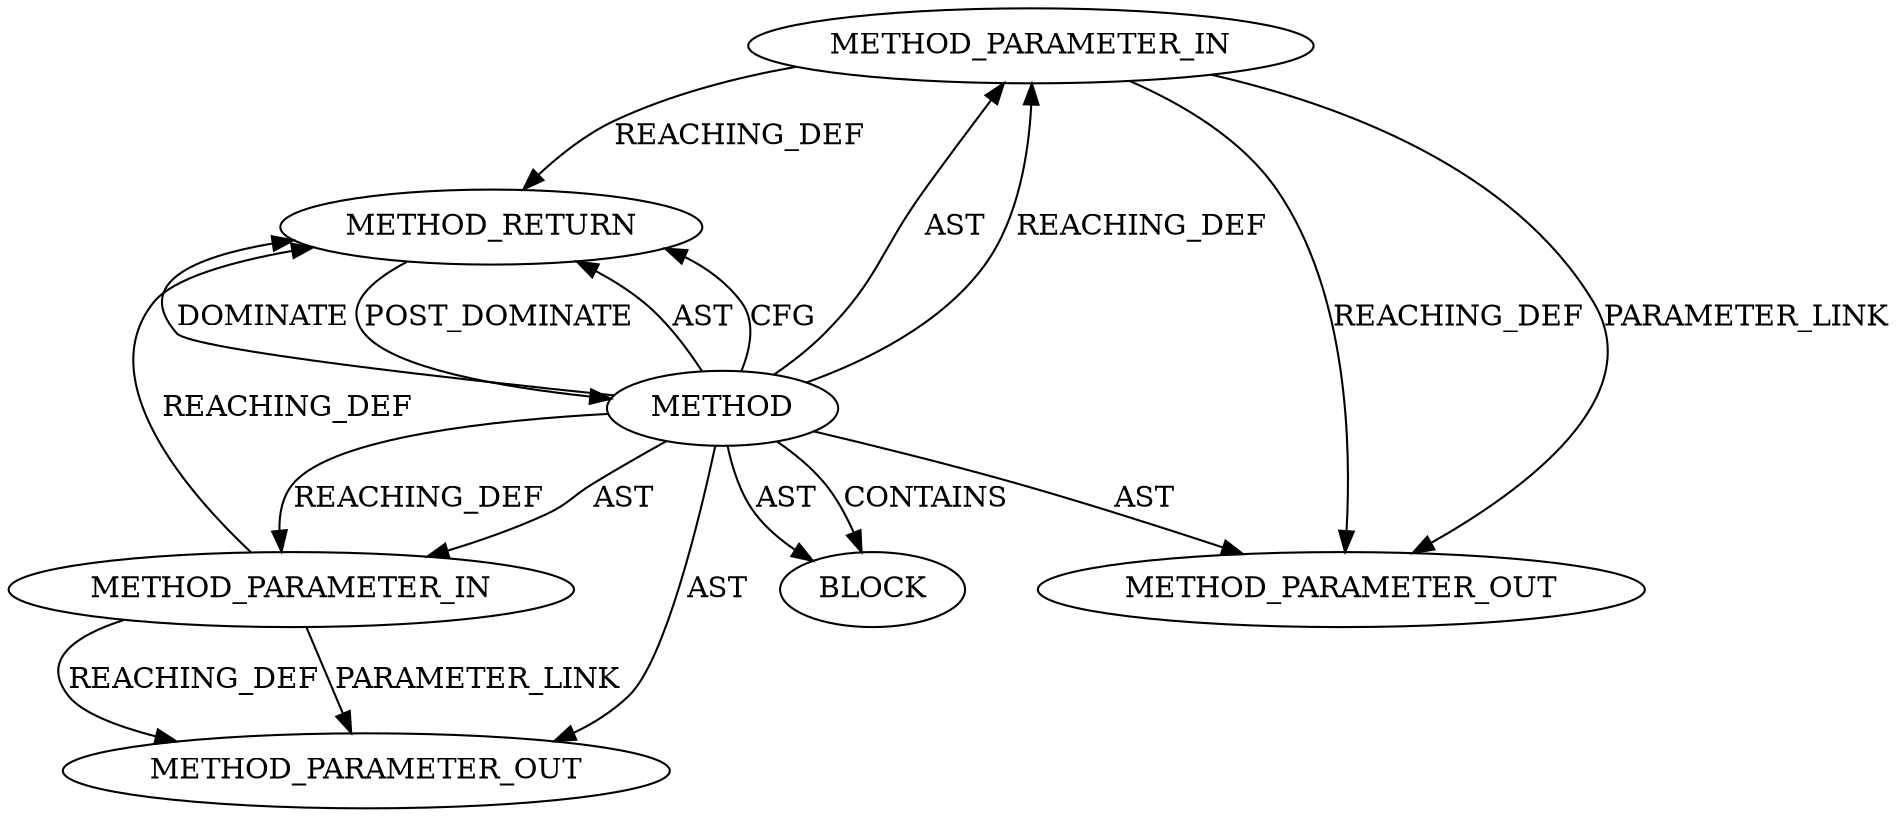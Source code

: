 digraph {
  26782 [label=METHOD_PARAMETER_IN ORDER=2 CODE="p2" IS_VARIADIC=false TYPE_FULL_NAME="ANY" EVALUATION_STRATEGY="BY_VALUE" INDEX=2 NAME="p2"]
  27710 [label=METHOD_PARAMETER_OUT ORDER=1 CODE="p1" IS_VARIADIC=false TYPE_FULL_NAME="ANY" EVALUATION_STRATEGY="BY_VALUE" INDEX=1 NAME="p1"]
  26780 [label=METHOD AST_PARENT_TYPE="NAMESPACE_BLOCK" AST_PARENT_FULL_NAME="<global>" ORDER=0 CODE="<empty>" FULL_NAME="EVP_MD_CTX_set_flags" IS_EXTERNAL=true FILENAME="<empty>" SIGNATURE="" NAME="EVP_MD_CTX_set_flags"]
  26783 [label=BLOCK ORDER=1 ARGUMENT_INDEX=1 CODE="<empty>" TYPE_FULL_NAME="ANY"]
  26784 [label=METHOD_RETURN ORDER=2 CODE="RET" TYPE_FULL_NAME="ANY" EVALUATION_STRATEGY="BY_VALUE"]
  27711 [label=METHOD_PARAMETER_OUT ORDER=2 CODE="p2" IS_VARIADIC=false TYPE_FULL_NAME="ANY" EVALUATION_STRATEGY="BY_VALUE" INDEX=2 NAME="p2"]
  26781 [label=METHOD_PARAMETER_IN ORDER=1 CODE="p1" IS_VARIADIC=false TYPE_FULL_NAME="ANY" EVALUATION_STRATEGY="BY_VALUE" INDEX=1 NAME="p1"]
  26780 -> 26783 [label=CONTAINS ]
  26780 -> 26781 [label=REACHING_DEF VARIABLE=""]
  26780 -> 26784 [label=AST ]
  26782 -> 27711 [label=REACHING_DEF VARIABLE="p2"]
  26780 -> 27711 [label=AST ]
  26784 -> 26780 [label=POST_DOMINATE ]
  26781 -> 27710 [label=REACHING_DEF VARIABLE="p1"]
  26781 -> 27710 [label=PARAMETER_LINK ]
  26780 -> 26781 [label=AST ]
  26780 -> 26784 [label=CFG ]
  26781 -> 26784 [label=REACHING_DEF VARIABLE="p1"]
  26780 -> 27710 [label=AST ]
  26780 -> 26782 [label=AST ]
  26780 -> 26784 [label=DOMINATE ]
  26782 -> 27711 [label=PARAMETER_LINK ]
  26780 -> 26782 [label=REACHING_DEF VARIABLE=""]
  26782 -> 26784 [label=REACHING_DEF VARIABLE="p2"]
  26780 -> 26783 [label=AST ]
}
